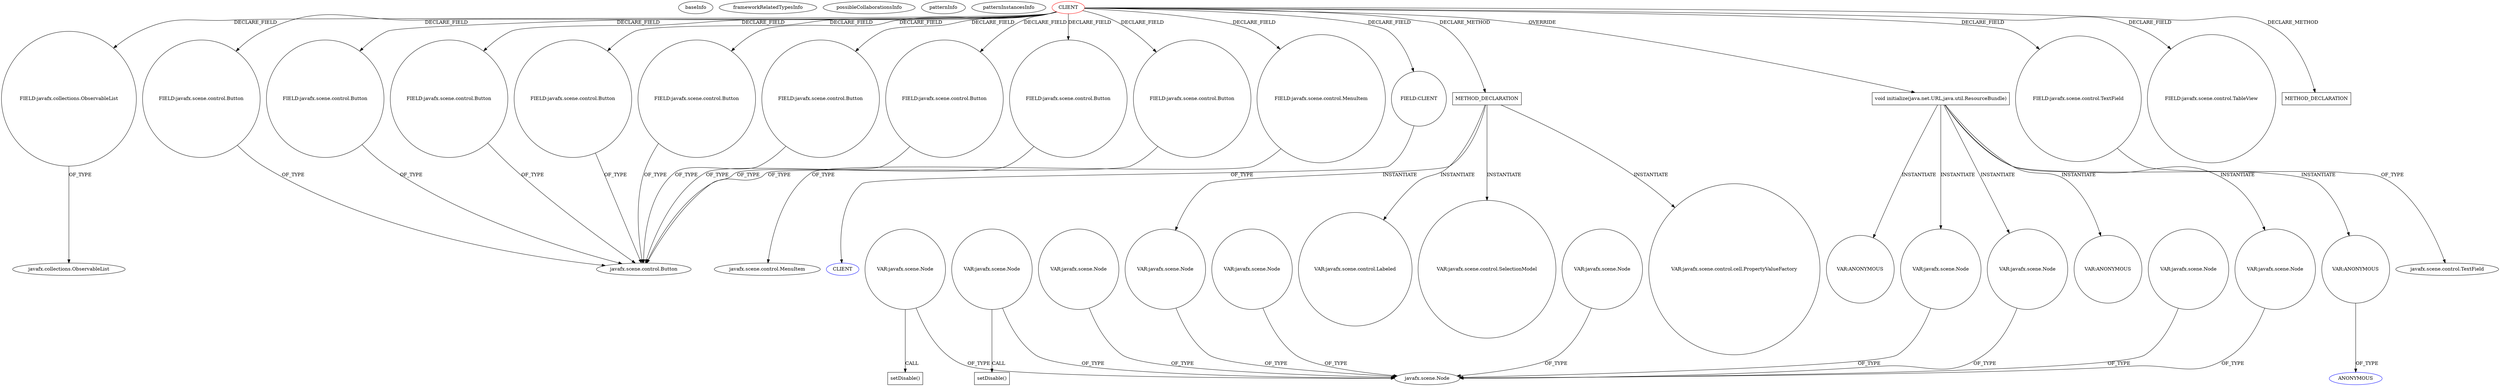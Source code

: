 digraph {
baseInfo[graphId=601,category="pattern",isAnonymous=false,possibleRelation=false]
frameworkRelatedTypesInfo[]
possibleCollaborationsInfo[]
patternInfo[frequency=2.0,patternRootClient=0]
patternInstancesInfo[0="hock323-eventManager~/hock323-eventManager/EventManager-master/src/eventManager/controller/pokerTournament/TournamentController.java~TournamentController~3009",1="bianconejo-CEFX~/bianconejo-CEFX/CEFX-master/src/cefx/CEPrincipalController.java~CEPrincipalController~2114"]
35[label="FIELD:javafx.collections.ObservableList",vertexType="FIELD_DECLARATION",isFrameworkType=false,shape=circle]
0[label="CLIENT",vertexType="ROOT_CLIENT_CLASS_DECLARATION",isFrameworkType=false,color=red]
13[label="FIELD:javafx.scene.control.Button",vertexType="FIELD_DECLARATION",isFrameworkType=false,shape=circle]
11[label="FIELD:javafx.scene.control.Button",vertexType="FIELD_DECLARATION",isFrameworkType=false,shape=circle]
23[label="FIELD:javafx.scene.control.Button",vertexType="FIELD_DECLARATION",isFrameworkType=false,shape=circle]
25[label="FIELD:javafx.scene.control.Button",vertexType="FIELD_DECLARATION",isFrameworkType=false,shape=circle]
19[label="FIELD:javafx.scene.control.Button",vertexType="FIELD_DECLARATION",isFrameworkType=false,shape=circle]
15[label="FIELD:javafx.scene.control.Button",vertexType="FIELD_DECLARATION",isFrameworkType=false,shape=circle]
17[label="FIELD:javafx.scene.control.Button",vertexType="FIELD_DECLARATION",isFrameworkType=false,shape=circle]
2[label="FIELD:javafx.scene.control.MenuItem",vertexType="FIELD_DECLARATION",isFrameworkType=false,shape=circle]
21[label="FIELD:javafx.scene.control.Button",vertexType="FIELD_DECLARATION",isFrameworkType=false,shape=circle]
9[label="FIELD:javafx.scene.control.Button",vertexType="FIELD_DECLARATION",isFrameworkType=false,shape=circle]
5[label="javafx.collections.ObservableList",vertexType="FRAMEWORK_INTERFACE_TYPE",isFrameworkType=false]
6[label="FIELD:CLIENT",vertexType="FIELD_DECLARATION",isFrameworkType=false,shape=circle]
3[label="javafx.scene.control.MenuItem",vertexType="FRAMEWORK_CLASS_TYPE",isFrameworkType=false]
61[label="void initialize(java.net.URL,java.util.ResourceBundle)",vertexType="OVERRIDING_METHOD_DECLARATION",isFrameworkType=false,shape=box]
10[label="javafx.scene.control.Button",vertexType="FRAMEWORK_CLASS_TYPE",isFrameworkType=false]
51[label="FIELD:javafx.scene.control.TextField",vertexType="FIELD_DECLARATION",isFrameworkType=false,shape=circle]
7[label="CLIENT",vertexType="REFERENCE_CLIENT_CLASS_DECLARATION",isFrameworkType=false,color=blue]
74[label="VAR:javafx.scene.Node",vertexType="VARIABLE_EXPRESION",isFrameworkType=false,shape=circle]
64[label="javafx.scene.Node",vertexType="FRAMEWORK_CLASS_TYPE",isFrameworkType=false]
1311[label="VAR:javafx.scene.Node",vertexType="VARIABLE_EXPRESION",isFrameworkType=false,shape=circle]
694[label="VAR:javafx.scene.Node",vertexType="VARIABLE_EXPRESION",isFrameworkType=false,shape=circle]
85[label="VAR:javafx.scene.Node",vertexType="VARIABLE_EXPRESION",isFrameworkType=false,shape=circle]
676[label="VAR:javafx.scene.Node",vertexType="VARIABLE_EXPRESION",isFrameworkType=false,shape=circle]
716[label="VAR:javafx.scene.Node",vertexType="VARIABLE_EXPRESION",isFrameworkType=false,shape=circle]
62[label="VAR:javafx.scene.Node",vertexType="VARIABLE_EXPRESION",isFrameworkType=false,shape=circle]
682[label="VAR:javafx.scene.Node",vertexType="VARIABLE_EXPRESION",isFrameworkType=false,shape=circle]
679[label="VAR:javafx.scene.Node",vertexType="VARIABLE_EXPRESION",isFrameworkType=false,shape=circle]
691[label="VAR:javafx.scene.Node",vertexType="VARIABLE_EXPRESION",isFrameworkType=false,shape=circle]
78[label="VAR:ANONYMOUS",vertexType="VARIABLE_EXPRESION",isFrameworkType=false,shape=circle]
89[label="VAR:ANONYMOUS",vertexType="VARIABLE_EXPRESION",isFrameworkType=false,shape=circle]
66[label="VAR:ANONYMOUS",vertexType="VARIABLE_EXPRESION",isFrameworkType=false,shape=circle]
52[label="javafx.scene.control.TextField",vertexType="FRAMEWORK_CLASS_TYPE",isFrameworkType=false]
79[label="ANONYMOUS",vertexType="REFERENCE_ANONYMOUS_DECLARATION",isFrameworkType=false,color=blue]
683[label="setDisable()",vertexType="INSIDE_CALL",isFrameworkType=false,shape=box]
1312[label="setDisable()",vertexType="INSIDE_CALL",isFrameworkType=false,shape=box]
45[label="FIELD:javafx.scene.control.TableView",vertexType="FIELD_DECLARATION",isFrameworkType=false,shape=circle]
702[label="METHOD_DECLARATION",vertexType="CLIENT_METHOD_DECLARATION",isFrameworkType=false,shape=box]
770[label="VAR:javafx.scene.control.Labeled",vertexType="VARIABLE_EXPRESION",isFrameworkType=false,shape=circle]
382[label="METHOD_DECLARATION",vertexType="CLIENT_METHOD_DECLARATION",isFrameworkType=false,shape=box]
706[label="VAR:javafx.scene.control.SelectionModel",vertexType="VARIABLE_EXPRESION",isFrameworkType=false,shape=circle]
1115[label="VAR:javafx.scene.control.cell.PropertyValueFactory",vertexType="VARIABLE_EXPRESION",isFrameworkType=false,shape=circle]
691->64[label="OF_TYPE"]
0->15[label="DECLARE_FIELD"]
11->10[label="OF_TYPE"]
61->62[label="INSTANTIATE"]
694->64[label="OF_TYPE"]
0->51[label="DECLARE_FIELD"]
0->11[label="DECLARE_FIELD"]
61->66[label="INSTANTIATE"]
702->1115[label="INSTANTIATE"]
15->10[label="OF_TYPE"]
78->79[label="OF_TYPE"]
0->13[label="DECLARE_FIELD"]
35->5[label="OF_TYPE"]
85->64[label="OF_TYPE"]
0->6[label="DECLARE_FIELD"]
19->10[label="OF_TYPE"]
61->85[label="INSTANTIATE"]
74->64[label="OF_TYPE"]
0->35[label="DECLARE_FIELD"]
6->7[label="OF_TYPE"]
682->683[label="CALL"]
21->10[label="OF_TYPE"]
0->19[label="DECLARE_FIELD"]
0->702[label="DECLARE_METHOD"]
0->25[label="DECLARE_FIELD"]
61->74[label="INSTANTIATE"]
1311->64[label="OF_TYPE"]
51->52[label="OF_TYPE"]
2->3[label="OF_TYPE"]
0->45[label="DECLARE_FIELD"]
716->64[label="OF_TYPE"]
25->10[label="OF_TYPE"]
702->716[label="INSTANTIATE"]
13->10[label="OF_TYPE"]
9->10[label="OF_TYPE"]
679->64[label="OF_TYPE"]
62->64[label="OF_TYPE"]
61->78[label="INSTANTIATE"]
61->89[label="INSTANTIATE"]
0->2[label="DECLARE_FIELD"]
17->10[label="OF_TYPE"]
702->770[label="INSTANTIATE"]
676->64[label="OF_TYPE"]
0->61[label="OVERRIDE"]
682->64[label="OF_TYPE"]
23->10[label="OF_TYPE"]
1311->1312[label="CALL"]
702->706[label="INSTANTIATE"]
0->17[label="DECLARE_FIELD"]
0->23[label="DECLARE_FIELD"]
0->9[label="DECLARE_FIELD"]
0->21[label="DECLARE_FIELD"]
0->382[label="DECLARE_METHOD"]
}
